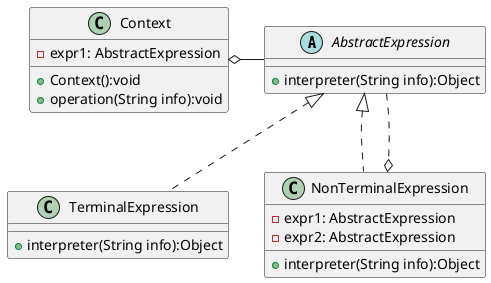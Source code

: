 @startuml
    abstract class AbstractExpression{
        + interpreter(String info):Object
    }

    class TerminalExpression{
        + interpreter(String info):Object
    }

    class NonTerminalExpression{
        - expr1: AbstractExpression
        - expr2: AbstractExpression
        + interpreter(String info):Object
    }

    class Context{
        - expr1: AbstractExpression
        + Context():void
        + operation(String info):void
    }


   Context o- AbstractExpression
   AbstractExpression <|.. TerminalExpression
   AbstractExpression <|.. NonTerminalExpression
   AbstractExpression ..o NonTerminalExpression


@enduml